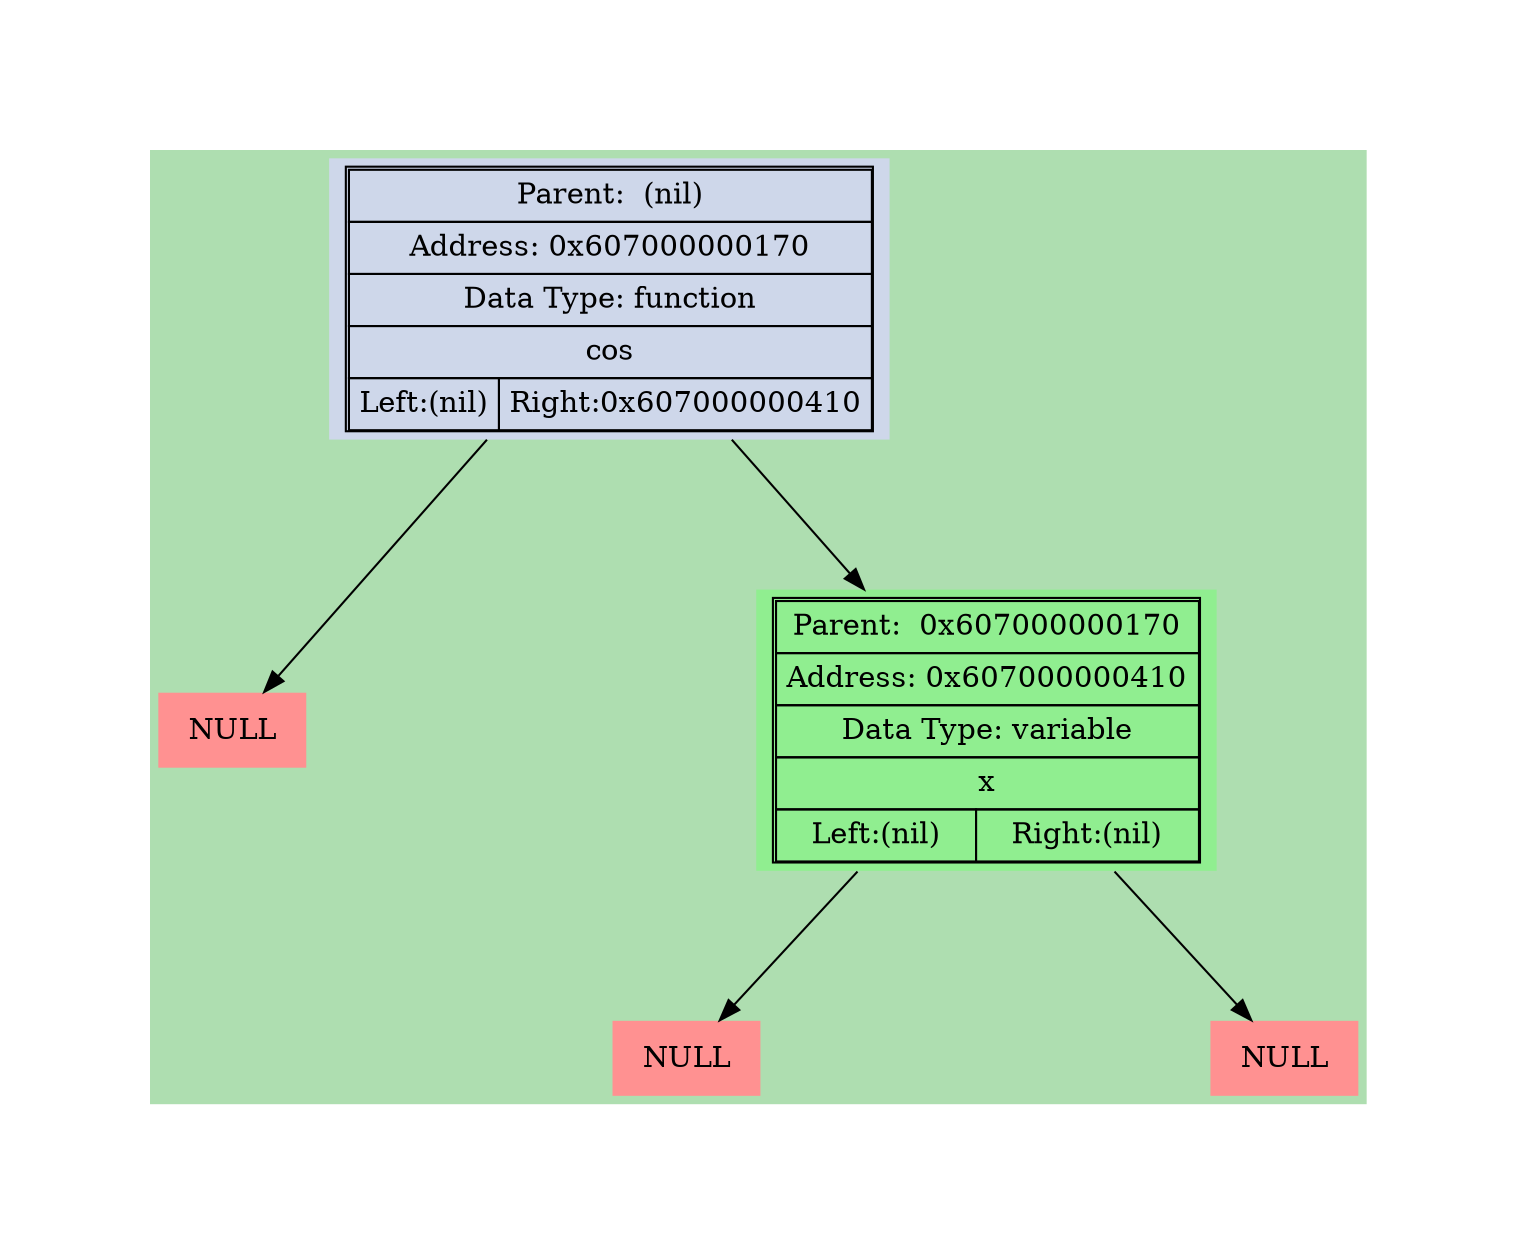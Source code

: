 digraph LIST{
harset = "UTF-8";
node [shape=plaintext];
bgcolor = "#0000aa";
fontcolor = black;
fontsize = 18;
style = "italic";
margin = 1;
ranksep = 1;
nodesep = 3;
bgcolor = "#aedeb0";
"0x6070000001a8" [style = "filled", fillcolor = "#ff9191", label=<
<table border = "0" cellspacing="2" cellpadding="4">
<tr><td>NULL</td></tr></table>>];

"0x607000000170" -> "0x6070000001a8";
"0x607000000410" [style = "filled", fillcolor = "lightgreen",label=<
<table border="1" cellspacing="0" cellpadding="4">
<tr><td colspan="2">Parent:  0x607000000170</td></tr>
<tr><td colspan="2">Address: 0x607000000410</td></tr>
<tr><td colspan="2">Data Type: variable</td></tr>
<tr><td colspan="2">x</td></tr>
<tr><td align = "center" >Left:(nil)</td><td align = "center" >Right:(nil)</td></tr></table>>];

"0x607000000170" -> "0x607000000410";
"0x607000000410" -> "0x607000000448";
"0x607000000448" [style = "filled", fillcolor = "#ff9191", label=<
<table border = "0" cellspacing="2" cellpadding="4">
<tr><td>NULL</td></tr></table>>];

"0x607000000410" -> "0x607000000450";
"0x607000000450" [style = "filled", fillcolor = "#ff9191", label=<
<table border = "0" cellspacing="2" cellpadding="4">
<tr><td>NULL</td></tr></table>>];

"0x607000000170" [style = "filled", fillcolor = "#ced7ea",label=<
<table border="1" cellspacing="0" cellpadding="4">
<tr><td colspan="2">Parent:  (nil)</td></tr>
<tr><td colspan="2">Address: 0x607000000170</td></tr>
<tr><td colspan="2">Data Type: function</td></tr>
<tr><td colspan="2">cos</td></tr>
<tr><td align = "center" >Left:(nil)</td><td align = "center" >Right:0x607000000410</td></tr></table>>];

}